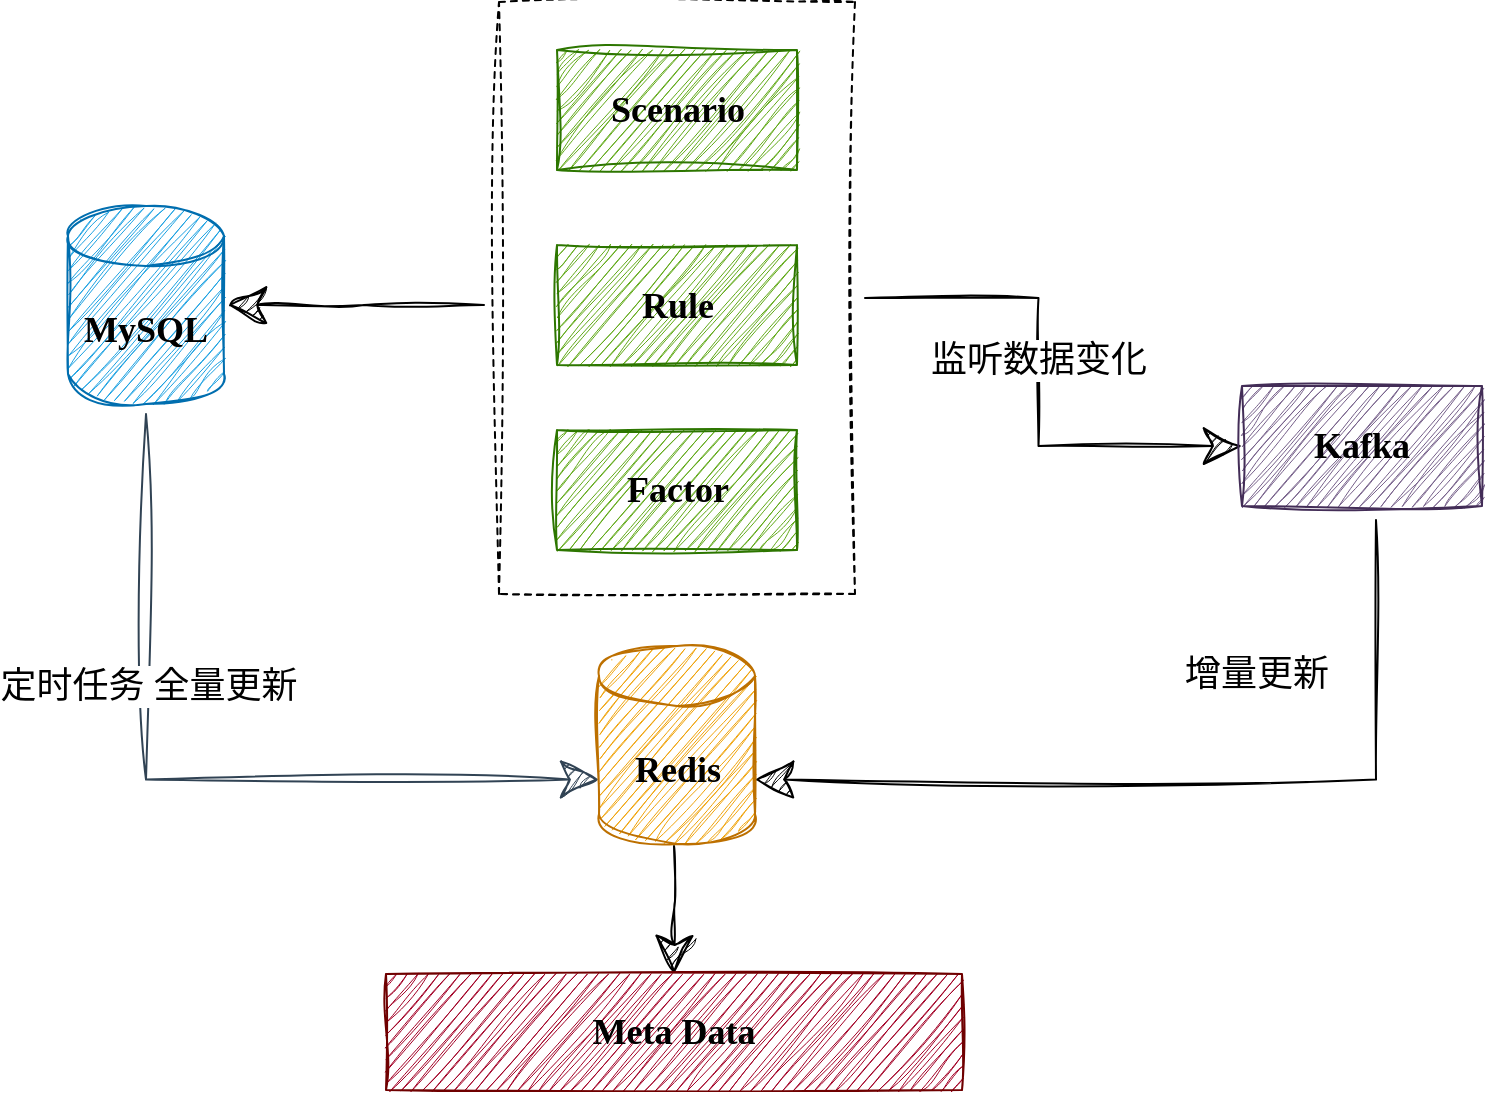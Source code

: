 <mxfile version="21.6.2" type="github">
  <diagram name="第 1 页" id="pgffrBQhj3Dr8tf497lY">
    <mxGraphModel dx="1314" dy="866" grid="0" gridSize="10" guides="1" tooltips="1" connect="1" arrows="1" fold="1" page="1" pageScale="1" pageWidth="1169" pageHeight="827" math="0" shadow="0">
      <root>
        <mxCell id="0" />
        <mxCell id="1" parent="0" />
        <mxCell id="PN6cfZ52iliSYV8CaT0O-18" value="" style="edgeStyle=orthogonalEdgeStyle;rounded=0;orthogonalLoop=1;jettySize=auto;html=1;targetPerimeterSpacing=10;shadow=0;sketch=1;curveFitting=1;jiggle=2;endSize=17;startSize=10;sourcePerimeterSpacing=5;entryX=0;entryY=0.5;entryDx=0;entryDy=0;" parent="1" source="PN6cfZ52iliSYV8CaT0O-15" target="PN6cfZ52iliSYV8CaT0O-19" edge="1">
          <mxGeometry relative="1" as="geometry">
            <mxPoint x="718.5" y="351" as="targetPoint" />
          </mxGeometry>
        </mxCell>
        <mxCell id="PN6cfZ52iliSYV8CaT0O-20" value="&lt;font face=&quot;Comic Sans MS&quot; style=&quot;font-size: 18px;&quot;&gt;监听数据变化&lt;/font&gt;" style="edgeLabel;html=1;align=center;verticalAlign=middle;resizable=0;points=[];" parent="PN6cfZ52iliSYV8CaT0O-18" vertex="1" connectable="0">
          <mxGeometry x="-0.11" y="-2" relative="1" as="geometry">
            <mxPoint x="1" as="offset" />
          </mxGeometry>
        </mxCell>
        <mxCell id="PN6cfZ52iliSYV8CaT0O-15" value="" style="rounded=0;whiteSpace=wrap;html=1;sketch=1;curveFitting=1;jiggle=2;dashed=1;" parent="1" vertex="1">
          <mxGeometry x="431.5" y="203" width="178" height="296" as="geometry" />
        </mxCell>
        <mxCell id="PN6cfZ52iliSYV8CaT0O-10" style="edgeStyle=orthogonalEdgeStyle;orthogonalLoop=1;jettySize=auto;html=1;entryX=0;entryY=0;entryDx=0;entryDy=66.75;sketch=1;curveFitting=1;jiggle=2;shadow=0;fillColor=#647687;strokeColor=#314354;rounded=0;jumpStyle=none;endSize=17;targetPerimeterSpacing=10;sourcePerimeterSpacing=5;startSize=10;entryPerimeter=0;" parent="1" source="PN6cfZ52iliSYV8CaT0O-1" target="e8vhyLytrQFMJwaXI61y-10" edge="1">
          <mxGeometry relative="1" as="geometry">
            <Array as="points">
              <mxPoint x="255" y="592" />
            </Array>
            <mxPoint x="395" y="591" as="targetPoint" />
          </mxGeometry>
        </mxCell>
        <mxCell id="PN6cfZ52iliSYV8CaT0O-11" value="&lt;font style=&quot;font-size: 18px;&quot;&gt;定时任务 全量更新&lt;/font&gt;" style="edgeLabel;html=1;align=center;verticalAlign=middle;resizable=0;points=[];fontFamily=Comic Sans MS;" parent="PN6cfZ52iliSYV8CaT0O-10" vertex="1" connectable="0">
          <mxGeometry x="-0.337" y="1" relative="1" as="geometry">
            <mxPoint as="offset" />
          </mxGeometry>
        </mxCell>
        <mxCell id="PN6cfZ52iliSYV8CaT0O-16" style="edgeStyle=orthogonalEdgeStyle;rounded=0;orthogonalLoop=1;jettySize=auto;html=1;sketch=1;curveFitting=1;jiggle=2;targetPerimeterSpacing=17;endSize=17;sourcePerimeterSpacing=2;startSize=17;endArrow=none;endFill=0;startArrow=classic;startFill=1;" parent="1" source="PN6cfZ52iliSYV8CaT0O-1" edge="1">
          <mxGeometry relative="1" as="geometry">
            <mxPoint x="424" y="354.5" as="targetPoint" />
          </mxGeometry>
        </mxCell>
        <mxCell id="PN6cfZ52iliSYV8CaT0O-1" value="&lt;h4&gt;&lt;font face=&quot;Comic Sans MS&quot; style=&quot;font-size: 18px;&quot; color=&quot;#000000&quot;&gt;MySQL&lt;/font&gt;&lt;/h4&gt;" style="shape=cylinder3;whiteSpace=wrap;html=1;boundedLbl=1;backgroundOutline=1;size=15;sketch=1;curveFitting=1;jiggle=2;shadow=0;fillColor=#1ba1e2;strokeColor=#006EAF;fontColor=#ffffff;" parent="1" vertex="1">
          <mxGeometry x="216" y="305" width="78" height="99" as="geometry" />
        </mxCell>
        <mxCell id="PN6cfZ52iliSYV8CaT0O-3" value="&lt;h4 style=&quot;border-color: var(--border-color);&quot;&gt;&lt;font style=&quot;border-color: var(--border-color); font-size: 18px;&quot; face=&quot;Comic Sans MS&quot; color=&quot;#000000&quot;&gt;Scenario&lt;/font&gt;&lt;/h4&gt;" style="rounded=0;whiteSpace=wrap;html=1;sketch=1;curveFitting=1;jiggle=2;glass=0;shadow=0;fillColor=#60a917;fontColor=#ffffff;strokeColor=#2D7600;" parent="1" vertex="1">
          <mxGeometry x="460.5" y="227" width="120" height="60" as="geometry" />
        </mxCell>
        <mxCell id="PN6cfZ52iliSYV8CaT0O-4" value="&lt;h4 style=&quot;border-color: var(--border-color);&quot;&gt;&lt;font style=&quot;border-color: var(--border-color); font-size: 18px;&quot; face=&quot;Comic Sans MS&quot; color=&quot;#000000&quot;&gt;Rule&lt;/font&gt;&lt;/h4&gt;" style="rounded=0;whiteSpace=wrap;html=1;sketch=1;curveFitting=1;jiggle=2;glass=0;shadow=0;fillColor=#60a917;fontColor=#ffffff;strokeColor=#2D7600;" parent="1" vertex="1">
          <mxGeometry x="460.5" y="324.5" width="120" height="60" as="geometry" />
        </mxCell>
        <mxCell id="PN6cfZ52iliSYV8CaT0O-5" value="&lt;h4 style=&quot;border-color: var(--border-color);&quot;&gt;&lt;font style=&quot;border-color: var(--border-color); font-size: 18px;&quot; face=&quot;Comic Sans MS&quot; color=&quot;#000000&quot;&gt;Factor&lt;/font&gt;&lt;/h4&gt;" style="rounded=0;whiteSpace=wrap;html=1;sketch=1;curveFitting=1;jiggle=2;glass=0;shadow=0;fillColor=#60a917;fontColor=#ffffff;strokeColor=#2D7600;" parent="1" vertex="1">
          <mxGeometry x="460.5" y="417" width="120" height="60" as="geometry" />
        </mxCell>
        <mxCell id="e8vhyLytrQFMJwaXI61y-8" style="edgeStyle=orthogonalEdgeStyle;rounded=0;orthogonalLoop=1;jettySize=auto;html=1;entryX=0.5;entryY=0;entryDx=0;entryDy=0;targetPerimeterSpacing=10;sketch=1;curveFitting=1;jiggle=2;endSize=17;sourcePerimeterSpacing=5;startSize=10;" edge="1" parent="1" target="e8vhyLytrQFMJwaXI61y-6">
          <mxGeometry relative="1" as="geometry">
            <mxPoint x="519" y="625" as="sourcePoint" />
          </mxGeometry>
        </mxCell>
        <mxCell id="e8vhyLytrQFMJwaXI61y-3" style="edgeStyle=orthogonalEdgeStyle;rounded=0;orthogonalLoop=1;jettySize=auto;html=1;targetPerimeterSpacing=4;sketch=1;curveFitting=1;jiggle=2;endSize=17;sourcePerimeterSpacing=7;startSize=10;entryX=1;entryY=0;entryDx=0;entryDy=66.75;entryPerimeter=0;" edge="1" parent="1" source="PN6cfZ52iliSYV8CaT0O-19" target="e8vhyLytrQFMJwaXI61y-10">
          <mxGeometry relative="1" as="geometry">
            <mxPoint x="643" y="591" as="targetPoint" />
            <Array as="points">
              <mxPoint x="870" y="592" />
            </Array>
          </mxGeometry>
        </mxCell>
        <mxCell id="e8vhyLytrQFMJwaXI61y-7" value="&lt;font style=&quot;font-size: 18px;&quot; face=&quot;Comic Sans MS&quot;&gt;增量更新&lt;/font&gt;" style="edgeLabel;html=1;align=center;verticalAlign=middle;resizable=0;points=[];" vertex="1" connectable="0" parent="e8vhyLytrQFMJwaXI61y-3">
          <mxGeometry x="0.405" y="5" relative="1" as="geometry">
            <mxPoint x="119" y="-58" as="offset" />
          </mxGeometry>
        </mxCell>
        <mxCell id="PN6cfZ52iliSYV8CaT0O-19" value="&lt;h4 style=&quot;border-color: var(--border-color);&quot;&gt;&lt;font style=&quot;border-color: var(--border-color); font-size: 18px;&quot; face=&quot;Comic Sans MS&quot; color=&quot;#000000&quot;&gt;Kafka&lt;/font&gt;&lt;/h4&gt;" style="rounded=0;whiteSpace=wrap;html=1;sketch=1;curveFitting=1;jiggle=2;glass=0;shadow=0;fillColor=#76608a;fontColor=#ffffff;strokeColor=#432D57;" parent="1" vertex="1">
          <mxGeometry x="803" y="395" width="120" height="60" as="geometry" />
        </mxCell>
        <mxCell id="e8vhyLytrQFMJwaXI61y-6" value="&lt;h4 style=&quot;border-color: var(--border-color);&quot;&gt;&lt;font style=&quot;border-color: var(--border-color); font-size: 18px;&quot; face=&quot;Comic Sans MS&quot; color=&quot;#000000&quot;&gt;Meta Data&lt;/font&gt;&lt;/h4&gt;" style="rounded=0;whiteSpace=wrap;html=1;sketch=1;curveFitting=1;jiggle=2;glass=0;shadow=0;fillColor=#a20025;strokeColor=#6F0000;fontColor=#ffffff;" vertex="1" parent="1">
          <mxGeometry x="375" y="689" width="288" height="58" as="geometry" />
        </mxCell>
        <mxCell id="e8vhyLytrQFMJwaXI61y-10" value="&lt;h4&gt;&lt;font face=&quot;Comic Sans MS&quot; style=&quot;font-size: 18px;&quot; color=&quot;#000000&quot;&gt;Redis&lt;/font&gt;&lt;/h4&gt;" style="shape=cylinder3;whiteSpace=wrap;html=1;boundedLbl=1;backgroundOutline=1;size=15;sketch=1;curveFitting=1;jiggle=2;shadow=0;fillColor=#f0a30a;strokeColor=#BD7000;fontColor=#000000;" vertex="1" parent="1">
          <mxGeometry x="481.5" y="525" width="78" height="99" as="geometry" />
        </mxCell>
      </root>
    </mxGraphModel>
  </diagram>
</mxfile>
